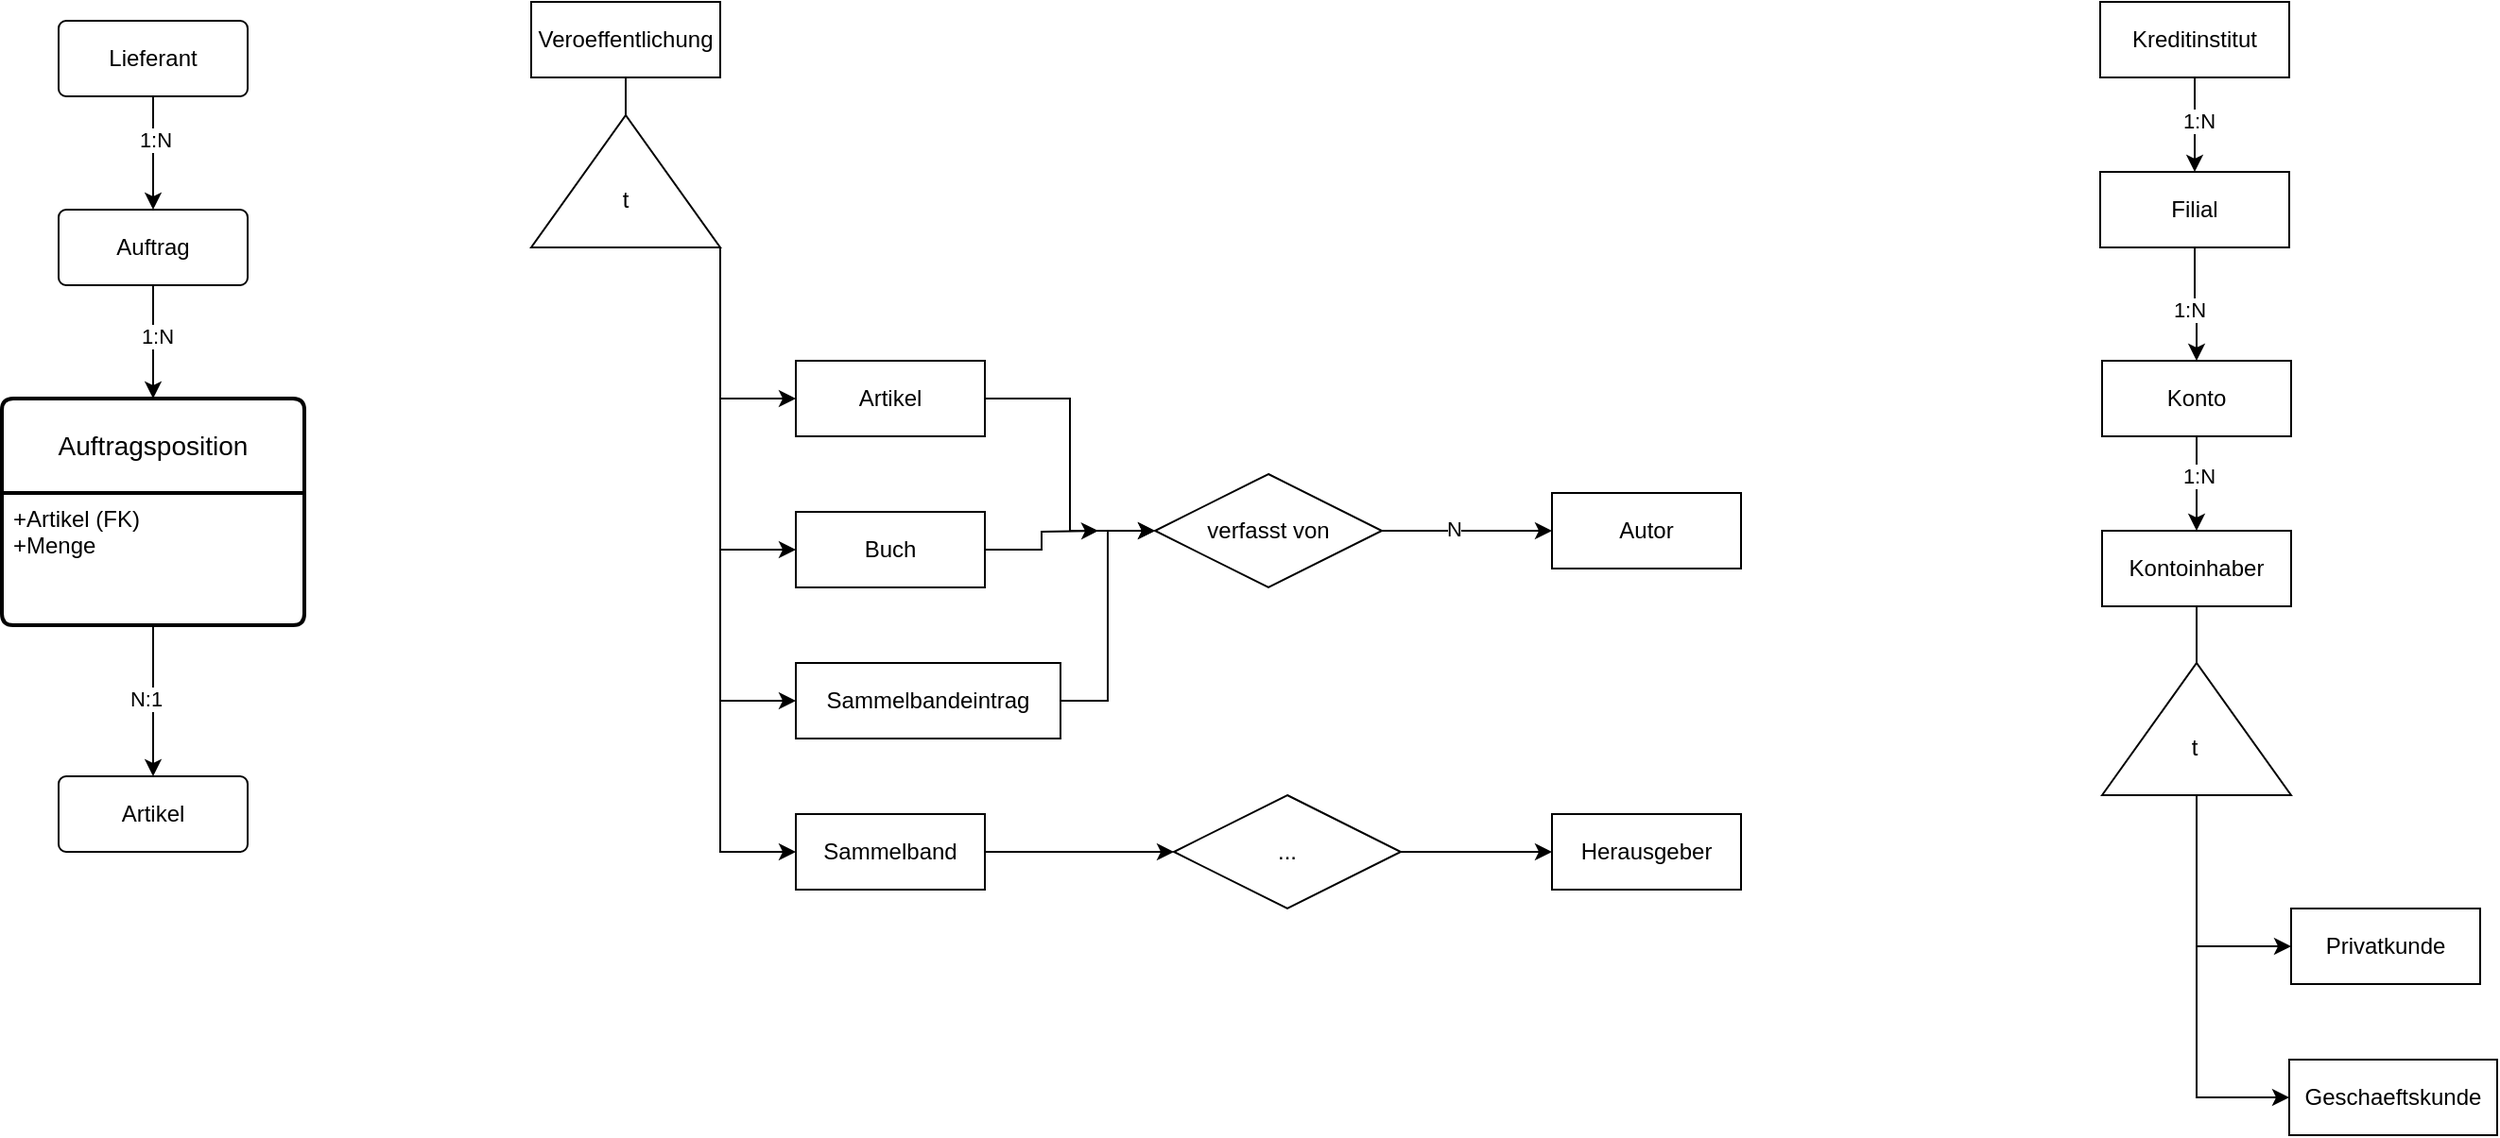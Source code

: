 <mxfile version="26.0.6">
  <diagram name="Seite-1" id="gukDFADxNCVRO7J7gvA8">
    <mxGraphModel dx="784" dy="791" grid="1" gridSize="10" guides="1" tooltips="1" connect="1" arrows="1" fold="1" page="1" pageScale="1" pageWidth="827" pageHeight="1169" math="0" shadow="0">
      <root>
        <mxCell id="0" />
        <mxCell id="1" parent="0" />
        <mxCell id="4HVjeeun-BH31Je7Zv8P-4" value="Auftragsposition" style="swimlane;childLayout=stackLayout;horizontal=1;startSize=50;horizontalStack=0;rounded=1;fontSize=14;fontStyle=0;strokeWidth=2;resizeParent=0;resizeLast=1;shadow=0;dashed=0;align=center;arcSize=4;whiteSpace=wrap;html=1;" vertex="1" parent="1">
          <mxGeometry x="100" y="280" width="160" height="120" as="geometry" />
        </mxCell>
        <mxCell id="4HVjeeun-BH31Je7Zv8P-5" value="+Artikel (FK)&lt;br&gt;+Menge" style="align=left;strokeColor=none;fillColor=none;spacingLeft=4;fontSize=12;verticalAlign=top;resizable=0;rotatable=0;part=1;html=1;" vertex="1" parent="4HVjeeun-BH31Je7Zv8P-4">
          <mxGeometry y="50" width="160" height="70" as="geometry" />
        </mxCell>
        <mxCell id="4HVjeeun-BH31Je7Zv8P-6" value="Artikel" style="rounded=1;arcSize=10;whiteSpace=wrap;html=1;align=center;" vertex="1" parent="1">
          <mxGeometry x="130" y="480" width="100" height="40" as="geometry" />
        </mxCell>
        <mxCell id="4HVjeeun-BH31Je7Zv8P-7" style="edgeStyle=orthogonalEdgeStyle;rounded=0;orthogonalLoop=1;jettySize=auto;html=1;exitX=0.5;exitY=1;exitDx=0;exitDy=0;entryX=0.5;entryY=0;entryDx=0;entryDy=0;" edge="1" parent="1" source="4HVjeeun-BH31Je7Zv8P-5" target="4HVjeeun-BH31Je7Zv8P-6">
          <mxGeometry relative="1" as="geometry" />
        </mxCell>
        <mxCell id="4HVjeeun-BH31Je7Zv8P-9" value="N:1" style="edgeLabel;html=1;align=center;verticalAlign=middle;resizable=0;points=[];" vertex="1" connectable="0" parent="4HVjeeun-BH31Je7Zv8P-7">
          <mxGeometry x="-0.025" y="-4" relative="1" as="geometry">
            <mxPoint as="offset" />
          </mxGeometry>
        </mxCell>
        <mxCell id="4HVjeeun-BH31Je7Zv8P-11" style="edgeStyle=orthogonalEdgeStyle;rounded=0;orthogonalLoop=1;jettySize=auto;html=1;exitX=0.5;exitY=1;exitDx=0;exitDy=0;entryX=0.5;entryY=0;entryDx=0;entryDy=0;" edge="1" parent="1" source="4HVjeeun-BH31Je7Zv8P-10" target="4HVjeeun-BH31Je7Zv8P-4">
          <mxGeometry relative="1" as="geometry" />
        </mxCell>
        <mxCell id="4HVjeeun-BH31Je7Zv8P-12" value="1:N" style="edgeLabel;html=1;align=center;verticalAlign=middle;resizable=0;points=[];" vertex="1" connectable="0" parent="4HVjeeun-BH31Je7Zv8P-11">
          <mxGeometry x="-0.12" y="2" relative="1" as="geometry">
            <mxPoint as="offset" />
          </mxGeometry>
        </mxCell>
        <mxCell id="4HVjeeun-BH31Je7Zv8P-10" value="Auftrag" style="rounded=1;arcSize=10;whiteSpace=wrap;html=1;align=center;" vertex="1" parent="1">
          <mxGeometry x="130" y="180" width="100" height="40" as="geometry" />
        </mxCell>
        <mxCell id="4HVjeeun-BH31Je7Zv8P-14" style="edgeStyle=orthogonalEdgeStyle;rounded=0;orthogonalLoop=1;jettySize=auto;html=1;exitX=0.5;exitY=1;exitDx=0;exitDy=0;entryX=0.5;entryY=0;entryDx=0;entryDy=0;" edge="1" parent="1" source="4HVjeeun-BH31Je7Zv8P-13" target="4HVjeeun-BH31Je7Zv8P-10">
          <mxGeometry relative="1" as="geometry" />
        </mxCell>
        <mxCell id="4HVjeeun-BH31Je7Zv8P-15" value="1:N" style="edgeLabel;html=1;align=center;verticalAlign=middle;resizable=0;points=[];" vertex="1" connectable="0" parent="4HVjeeun-BH31Je7Zv8P-14">
          <mxGeometry x="-0.233" y="1" relative="1" as="geometry">
            <mxPoint as="offset" />
          </mxGeometry>
        </mxCell>
        <mxCell id="4HVjeeun-BH31Je7Zv8P-13" value="Lieferant" style="rounded=1;arcSize=10;whiteSpace=wrap;html=1;align=center;" vertex="1" parent="1">
          <mxGeometry x="130" y="80" width="100" height="40" as="geometry" />
        </mxCell>
        <mxCell id="4HVjeeun-BH31Je7Zv8P-16" value="Veroeffentlichung" style="whiteSpace=wrap;html=1;align=center;" vertex="1" parent="1">
          <mxGeometry x="380" y="70" width="100" height="40" as="geometry" />
        </mxCell>
        <mxCell id="4HVjeeun-BH31Je7Zv8P-33" style="edgeStyle=orthogonalEdgeStyle;rounded=0;orthogonalLoop=1;jettySize=auto;html=1;exitX=1;exitY=0.5;exitDx=0;exitDy=0;entryX=0;entryY=0.5;entryDx=0;entryDy=0;" edge="1" parent="1" source="4HVjeeun-BH31Je7Zv8P-17" target="4HVjeeun-BH31Je7Zv8P-30">
          <mxGeometry relative="1" as="geometry" />
        </mxCell>
        <mxCell id="4HVjeeun-BH31Je7Zv8P-17" value="Artikel" style="whiteSpace=wrap;html=1;align=center;" vertex="1" parent="1">
          <mxGeometry x="520" y="260" width="100" height="40" as="geometry" />
        </mxCell>
        <mxCell id="4HVjeeun-BH31Je7Zv8P-34" style="edgeStyle=orthogonalEdgeStyle;rounded=0;orthogonalLoop=1;jettySize=auto;html=1;exitX=1;exitY=0.5;exitDx=0;exitDy=0;" edge="1" parent="1" source="4HVjeeun-BH31Je7Zv8P-18">
          <mxGeometry relative="1" as="geometry">
            <mxPoint x="680" y="350" as="targetPoint" />
          </mxGeometry>
        </mxCell>
        <mxCell id="4HVjeeun-BH31Je7Zv8P-18" value="Buch" style="whiteSpace=wrap;html=1;align=center;" vertex="1" parent="1">
          <mxGeometry x="520" y="340" width="100" height="40" as="geometry" />
        </mxCell>
        <mxCell id="4HVjeeun-BH31Je7Zv8P-39" style="edgeStyle=orthogonalEdgeStyle;rounded=0;orthogonalLoop=1;jettySize=auto;html=1;exitX=1;exitY=0.5;exitDx=0;exitDy=0;entryX=0;entryY=0.5;entryDx=0;entryDy=0;" edge="1" parent="1" source="4HVjeeun-BH31Je7Zv8P-19" target="4HVjeeun-BH31Je7Zv8P-38">
          <mxGeometry relative="1" as="geometry" />
        </mxCell>
        <mxCell id="4HVjeeun-BH31Je7Zv8P-19" value="Sammelband" style="whiteSpace=wrap;html=1;align=center;" vertex="1" parent="1">
          <mxGeometry x="520" y="500" width="100" height="40" as="geometry" />
        </mxCell>
        <mxCell id="4HVjeeun-BH31Je7Zv8P-35" style="edgeStyle=orthogonalEdgeStyle;rounded=0;orthogonalLoop=1;jettySize=auto;html=1;exitX=1;exitY=0.5;exitDx=0;exitDy=0;entryX=0;entryY=0.5;entryDx=0;entryDy=0;" edge="1" parent="1" source="4HVjeeun-BH31Je7Zv8P-21" target="4HVjeeun-BH31Je7Zv8P-30">
          <mxGeometry relative="1" as="geometry" />
        </mxCell>
        <mxCell id="4HVjeeun-BH31Je7Zv8P-21" value="Sammelbandeintrag" style="whiteSpace=wrap;html=1;align=center;" vertex="1" parent="1">
          <mxGeometry x="520" y="420" width="140" height="40" as="geometry" />
        </mxCell>
        <mxCell id="4HVjeeun-BH31Je7Zv8P-26" style="edgeStyle=orthogonalEdgeStyle;rounded=0;orthogonalLoop=1;jettySize=auto;html=1;exitX=1;exitY=1;exitDx=0;exitDy=0;exitPerimeter=0;entryX=0;entryY=0.5;entryDx=0;entryDy=0;" edge="1" parent="1" source="4HVjeeun-BH31Je7Zv8P-25" target="4HVjeeun-BH31Je7Zv8P-17">
          <mxGeometry relative="1" as="geometry" />
        </mxCell>
        <mxCell id="4HVjeeun-BH31Je7Zv8P-27" style="edgeStyle=orthogonalEdgeStyle;rounded=0;orthogonalLoop=1;jettySize=auto;html=1;exitX=1;exitY=1;exitDx=0;exitDy=0;exitPerimeter=0;entryX=0;entryY=0.5;entryDx=0;entryDy=0;" edge="1" parent="1" source="4HVjeeun-BH31Je7Zv8P-25" target="4HVjeeun-BH31Je7Zv8P-18">
          <mxGeometry relative="1" as="geometry" />
        </mxCell>
        <mxCell id="4HVjeeun-BH31Je7Zv8P-28" style="edgeStyle=orthogonalEdgeStyle;rounded=0;orthogonalLoop=1;jettySize=auto;html=1;exitX=1;exitY=1;exitDx=0;exitDy=0;exitPerimeter=0;entryX=0;entryY=0.5;entryDx=0;entryDy=0;" edge="1" parent="1" source="4HVjeeun-BH31Je7Zv8P-25" target="4HVjeeun-BH31Je7Zv8P-21">
          <mxGeometry relative="1" as="geometry" />
        </mxCell>
        <mxCell id="4HVjeeun-BH31Je7Zv8P-29" style="edgeStyle=orthogonalEdgeStyle;rounded=0;orthogonalLoop=1;jettySize=auto;html=1;exitX=1;exitY=1;exitDx=0;exitDy=0;exitPerimeter=0;entryX=0;entryY=0.5;entryDx=0;entryDy=0;" edge="1" parent="1" source="4HVjeeun-BH31Je7Zv8P-25" target="4HVjeeun-BH31Je7Zv8P-19">
          <mxGeometry relative="1" as="geometry" />
        </mxCell>
        <mxCell id="4HVjeeun-BH31Je7Zv8P-31" style="edgeStyle=orthogonalEdgeStyle;rounded=0;orthogonalLoop=1;jettySize=auto;html=1;exitX=0;exitY=0;exitDx=50;exitDy=0;exitPerimeter=0;entryX=0.5;entryY=1;entryDx=0;entryDy=0;endArrow=none;endFill=0;" edge="1" parent="1" source="4HVjeeun-BH31Je7Zv8P-25" target="4HVjeeun-BH31Je7Zv8P-16">
          <mxGeometry relative="1" as="geometry" />
        </mxCell>
        <mxCell id="4HVjeeun-BH31Je7Zv8P-25" value="" style="verticalLabelPosition=bottom;verticalAlign=top;html=1;shape=mxgraph.basic.acute_triangle;dx=0.5;" vertex="1" parent="1">
          <mxGeometry x="380" y="130" width="100" height="70" as="geometry" />
        </mxCell>
        <mxCell id="4HVjeeun-BH31Je7Zv8P-36" style="edgeStyle=orthogonalEdgeStyle;rounded=0;orthogonalLoop=1;jettySize=auto;html=1;exitX=1;exitY=0.5;exitDx=0;exitDy=0;entryX=0;entryY=0.5;entryDx=0;entryDy=0;" edge="1" parent="1" source="4HVjeeun-BH31Je7Zv8P-30" target="4HVjeeun-BH31Je7Zv8P-32">
          <mxGeometry relative="1" as="geometry" />
        </mxCell>
        <mxCell id="4HVjeeun-BH31Je7Zv8P-37" value="N" style="edgeLabel;html=1;align=center;verticalAlign=middle;resizable=0;points=[];" vertex="1" connectable="0" parent="4HVjeeun-BH31Je7Zv8P-36">
          <mxGeometry x="-0.156" y="1" relative="1" as="geometry">
            <mxPoint as="offset" />
          </mxGeometry>
        </mxCell>
        <mxCell id="4HVjeeun-BH31Je7Zv8P-30" value="verfasst von" style="shape=rhombus;perimeter=rhombusPerimeter;whiteSpace=wrap;html=1;align=center;" vertex="1" parent="1">
          <mxGeometry x="710" y="320" width="120" height="60" as="geometry" />
        </mxCell>
        <mxCell id="4HVjeeun-BH31Je7Zv8P-32" value="Autor" style="whiteSpace=wrap;html=1;align=center;" vertex="1" parent="1">
          <mxGeometry x="920" y="330" width="100" height="40" as="geometry" />
        </mxCell>
        <mxCell id="4HVjeeun-BH31Je7Zv8P-41" style="edgeStyle=orthogonalEdgeStyle;rounded=0;orthogonalLoop=1;jettySize=auto;html=1;exitX=1;exitY=0.5;exitDx=0;exitDy=0;entryX=0;entryY=0.5;entryDx=0;entryDy=0;" edge="1" parent="1" source="4HVjeeun-BH31Je7Zv8P-38" target="4HVjeeun-BH31Je7Zv8P-40">
          <mxGeometry relative="1" as="geometry" />
        </mxCell>
        <mxCell id="4HVjeeun-BH31Je7Zv8P-38" value="..." style="shape=rhombus;perimeter=rhombusPerimeter;whiteSpace=wrap;html=1;align=center;" vertex="1" parent="1">
          <mxGeometry x="720" y="490" width="120" height="60" as="geometry" />
        </mxCell>
        <mxCell id="4HVjeeun-BH31Je7Zv8P-40" value="Herausgeber" style="whiteSpace=wrap;html=1;align=center;" vertex="1" parent="1">
          <mxGeometry x="920" y="500" width="100" height="40" as="geometry" />
        </mxCell>
        <mxCell id="4HVjeeun-BH31Je7Zv8P-42" value="t" style="text;html=1;align=center;verticalAlign=middle;whiteSpace=wrap;rounded=0;" vertex="1" parent="1">
          <mxGeometry x="400" y="160" width="60" height="30" as="geometry" />
        </mxCell>
        <mxCell id="4HVjeeun-BH31Je7Zv8P-47" style="edgeStyle=orthogonalEdgeStyle;rounded=0;orthogonalLoop=1;jettySize=auto;html=1;exitX=0.5;exitY=1;exitDx=0;exitDy=0;entryX=0.5;entryY=0;entryDx=0;entryDy=0;" edge="1" parent="1" source="4HVjeeun-BH31Je7Zv8P-43" target="4HVjeeun-BH31Je7Zv8P-44">
          <mxGeometry relative="1" as="geometry" />
        </mxCell>
        <mxCell id="4HVjeeun-BH31Je7Zv8P-48" value="1:N" style="edgeLabel;html=1;align=center;verticalAlign=middle;resizable=0;points=[];" vertex="1" connectable="0" parent="4HVjeeun-BH31Je7Zv8P-47">
          <mxGeometry x="-0.08" y="2" relative="1" as="geometry">
            <mxPoint as="offset" />
          </mxGeometry>
        </mxCell>
        <mxCell id="4HVjeeun-BH31Je7Zv8P-43" value="Kreditinstitut" style="whiteSpace=wrap;html=1;align=center;" vertex="1" parent="1">
          <mxGeometry x="1210" y="70" width="100" height="40" as="geometry" />
        </mxCell>
        <mxCell id="4HVjeeun-BH31Je7Zv8P-50" style="edgeStyle=orthogonalEdgeStyle;rounded=0;orthogonalLoop=1;jettySize=auto;html=1;exitX=0.5;exitY=1;exitDx=0;exitDy=0;entryX=0.5;entryY=0;entryDx=0;entryDy=0;" edge="1" parent="1" source="4HVjeeun-BH31Je7Zv8P-44" target="4HVjeeun-BH31Je7Zv8P-45">
          <mxGeometry relative="1" as="geometry" />
        </mxCell>
        <mxCell id="4HVjeeun-BH31Je7Zv8P-51" value="1:N" style="edgeLabel;html=1;align=center;verticalAlign=middle;resizable=0;points=[];" vertex="1" connectable="0" parent="4HVjeeun-BH31Je7Zv8P-50">
          <mxGeometry x="0.115" y="-4" relative="1" as="geometry">
            <mxPoint as="offset" />
          </mxGeometry>
        </mxCell>
        <mxCell id="4HVjeeun-BH31Je7Zv8P-44" value="Filial" style="whiteSpace=wrap;html=1;align=center;" vertex="1" parent="1">
          <mxGeometry x="1210" y="160" width="100" height="40" as="geometry" />
        </mxCell>
        <mxCell id="4HVjeeun-BH31Je7Zv8P-52" style="edgeStyle=orthogonalEdgeStyle;rounded=0;orthogonalLoop=1;jettySize=auto;html=1;exitX=0.5;exitY=1;exitDx=0;exitDy=0;entryX=0.5;entryY=0;entryDx=0;entryDy=0;" edge="1" parent="1" source="4HVjeeun-BH31Je7Zv8P-45" target="4HVjeeun-BH31Je7Zv8P-46">
          <mxGeometry relative="1" as="geometry" />
        </mxCell>
        <mxCell id="4HVjeeun-BH31Je7Zv8P-53" value="1:N" style="edgeLabel;html=1;align=center;verticalAlign=middle;resizable=0;points=[];" vertex="1" connectable="0" parent="4HVjeeun-BH31Je7Zv8P-52">
          <mxGeometry x="-0.16" y="1" relative="1" as="geometry">
            <mxPoint as="offset" />
          </mxGeometry>
        </mxCell>
        <mxCell id="4HVjeeun-BH31Je7Zv8P-45" value="Konto" style="whiteSpace=wrap;html=1;align=center;" vertex="1" parent="1">
          <mxGeometry x="1211" y="260" width="100" height="40" as="geometry" />
        </mxCell>
        <mxCell id="4HVjeeun-BH31Je7Zv8P-46" value="Kontoinhaber" style="whiteSpace=wrap;html=1;align=center;" vertex="1" parent="1">
          <mxGeometry x="1211" y="350" width="100" height="40" as="geometry" />
        </mxCell>
        <mxCell id="4HVjeeun-BH31Je7Zv8P-58" style="edgeStyle=orthogonalEdgeStyle;rounded=0;orthogonalLoop=1;jettySize=auto;html=1;exitX=0.5;exitY=1;exitDx=0;exitDy=0;exitPerimeter=0;entryX=0;entryY=0.5;entryDx=0;entryDy=0;" edge="1" parent="1" source="4HVjeeun-BH31Je7Zv8P-54" target="4HVjeeun-BH31Je7Zv8P-56">
          <mxGeometry relative="1" as="geometry" />
        </mxCell>
        <mxCell id="4HVjeeun-BH31Je7Zv8P-59" style="edgeStyle=orthogonalEdgeStyle;rounded=0;orthogonalLoop=1;jettySize=auto;html=1;exitX=0.5;exitY=1;exitDx=0;exitDy=0;exitPerimeter=0;entryX=0;entryY=0.5;entryDx=0;entryDy=0;" edge="1" parent="1" source="4HVjeeun-BH31Je7Zv8P-54" target="4HVjeeun-BH31Je7Zv8P-57">
          <mxGeometry relative="1" as="geometry" />
        </mxCell>
        <mxCell id="4HVjeeun-BH31Je7Zv8P-54" value="" style="verticalLabelPosition=bottom;verticalAlign=top;html=1;shape=mxgraph.basic.acute_triangle;dx=0.5;" vertex="1" parent="1">
          <mxGeometry x="1211" y="420" width="100" height="70" as="geometry" />
        </mxCell>
        <mxCell id="4HVjeeun-BH31Je7Zv8P-55" style="edgeStyle=orthogonalEdgeStyle;rounded=0;orthogonalLoop=1;jettySize=auto;html=1;exitX=0.5;exitY=1;exitDx=0;exitDy=0;entryX=0;entryY=0;entryDx=50;entryDy=0;entryPerimeter=0;endArrow=none;endFill=0;" edge="1" parent="1" source="4HVjeeun-BH31Je7Zv8P-46" target="4HVjeeun-BH31Je7Zv8P-54">
          <mxGeometry relative="1" as="geometry" />
        </mxCell>
        <mxCell id="4HVjeeun-BH31Je7Zv8P-56" value="Privatkunde" style="whiteSpace=wrap;html=1;align=center;" vertex="1" parent="1">
          <mxGeometry x="1311" y="550" width="100" height="40" as="geometry" />
        </mxCell>
        <mxCell id="4HVjeeun-BH31Je7Zv8P-57" value="Geschaeftskunde" style="whiteSpace=wrap;html=1;align=center;" vertex="1" parent="1">
          <mxGeometry x="1310" y="630" width="110" height="40" as="geometry" />
        </mxCell>
        <mxCell id="4HVjeeun-BH31Je7Zv8P-60" value="t" style="text;html=1;align=center;verticalAlign=middle;whiteSpace=wrap;rounded=0;" vertex="1" parent="1">
          <mxGeometry x="1230" y="450" width="60" height="30" as="geometry" />
        </mxCell>
      </root>
    </mxGraphModel>
  </diagram>
</mxfile>
